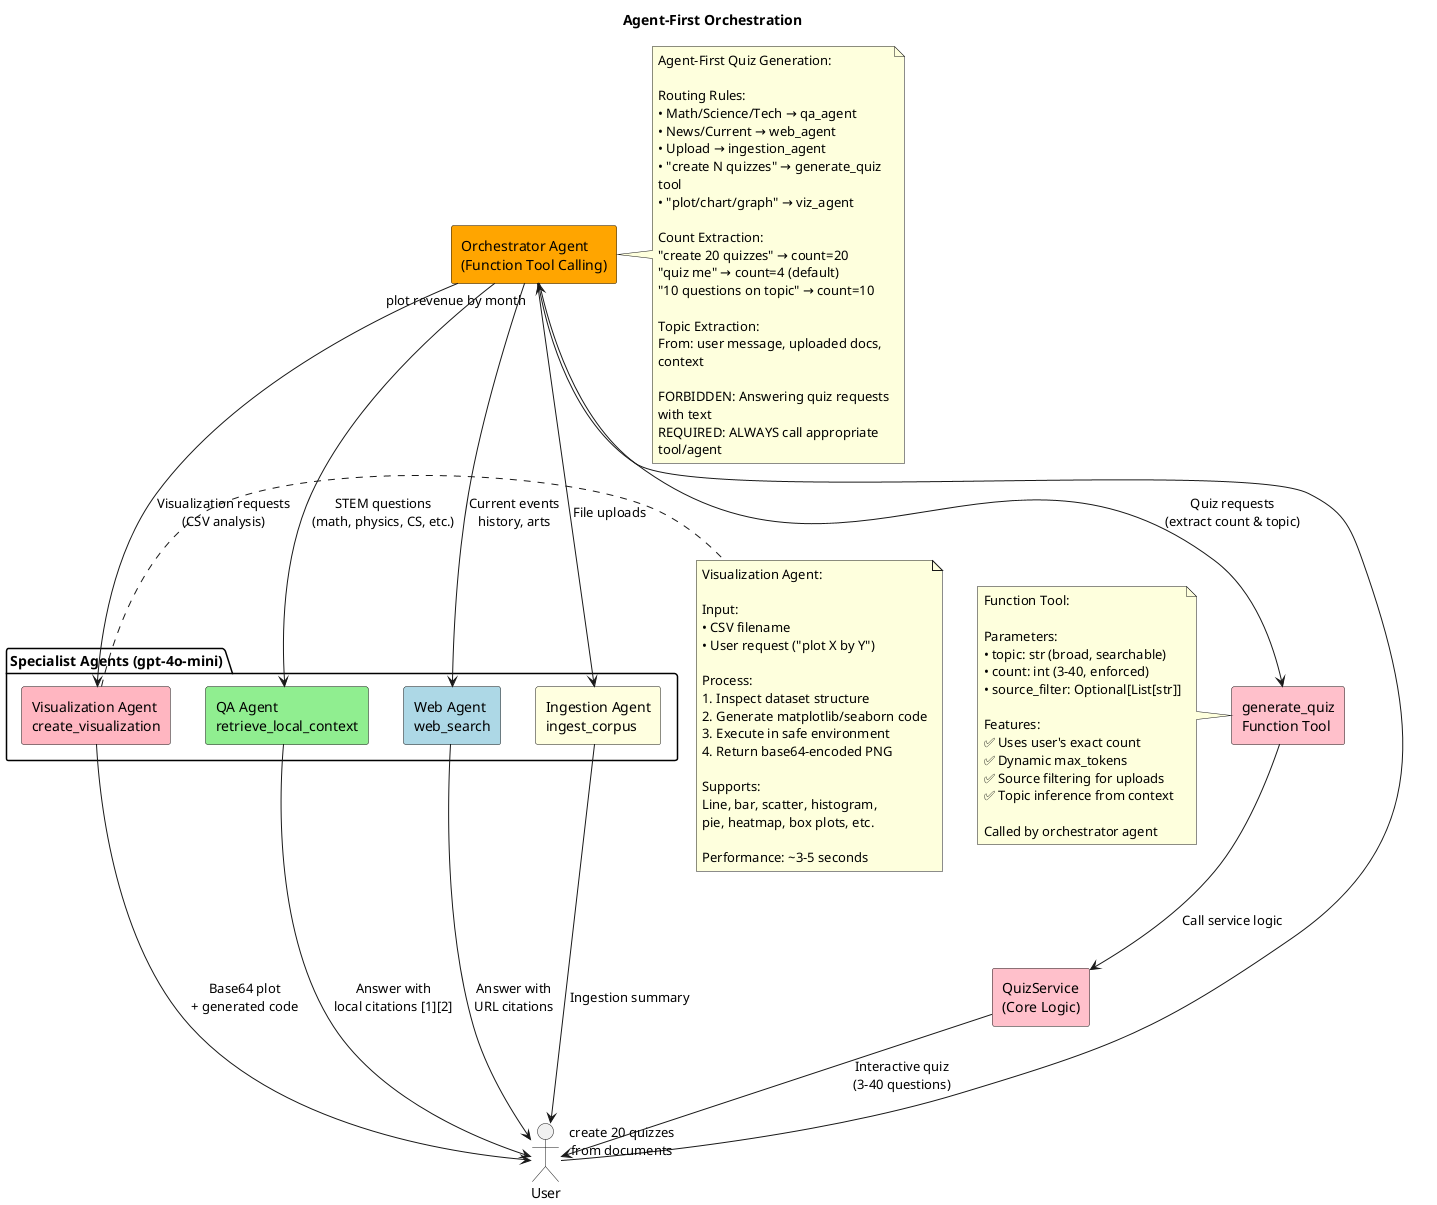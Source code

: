 @startuml
skinparam componentStyle rectangle
skinparam wrapWidth 240
title Agent-First Orchestration

package "Specialist Agents (gpt-4o-mini)" {
  component "QA Agent\nretrieve_local_context" as QAAgent #lightgreen
  component "Web Agent\nweb_search" as WebAgent #lightblue
  component "Visualization Agent\ncreate_visualization" as VizAgent #lightpink
  component "Ingestion Agent\ningest_corpus" as IngestionAgent #lightyellow
}

component "Orchestrator Agent\n(Function Tool Calling)" as Orchestrator #orange
component "generate_quiz\nFunction Tool" as QuizTool #pink
component "QuizService\n(Core Logic)" as QuizService #pink

actor User
User --> Orchestrator : "create 20 quizzes\nfrom documents"\n"plot revenue by month"

Orchestrator --> QAAgent : STEM questions\n(math, physics, CS, etc.)
Orchestrator --> WebAgent : Current events\nhistory, arts
Orchestrator --> IngestionAgent : File uploads
Orchestrator --> QuizTool : Quiz requests\n(extract count & topic)
Orchestrator --> VizAgent : Visualization requests\n(CSV analysis)
QuizTool --> QuizService : Call service logic

QAAgent --> User : Answer with\nlocal citations [1][2]
WebAgent --> User : Answer with\nURL citations
IngestionAgent --> User : Ingestion summary
QuizService --> User : Interactive quiz\n(3-40 questions)
VizAgent --> User : Base64 plot\n+ generated code

note right of Orchestrator
  Agent-First Quiz Generation:
  
  Routing Rules:
  • Math/Science/Tech → qa_agent
  • News/Current → web_agent
  • Upload → ingestion_agent
  • "create N quizzes" → generate_quiz tool
  • "plot/chart/graph" → viz_agent
  
  Count Extraction:
  "create 20 quizzes" → count=20
  "quiz me" → count=4 (default)
  "10 questions on topic" → count=10
  
  Topic Extraction:
  From: user message, uploaded docs, context
  
  FORBIDDEN: Answering quiz requests with text
  REQUIRED: ALWAYS call appropriate tool/agent
end note

note right of VizAgent
  Visualization Agent:
  
  Input:
  • CSV filename
  • User request ("plot X by Y")
  
  Process:
  1. Inspect dataset structure
  2. Generate matplotlib/seaborn code
  3. Execute in safe environment
  4. Return base64-encoded PNG
  
  Supports:
  Line, bar, scatter, histogram,
  pie, heatmap, box plots, etc.
  
  Performance: ~3-5 seconds
end note

note left of QuizTool
  Function Tool:
  
  Parameters:
  • topic: str (broad, searchable)
  • count: int (3-40, enforced)
  • source_filter: Optional[List[str]]
  
  Features:
  ✅ Uses user's exact count
  ✅ Dynamic max_tokens
  ✅ Source filtering for uploads
  ✅ Topic inference from context
  
  Called by orchestrator agent
end note

@enduml

@startuml
skinparam componentStyle rectangle
skinparam wrapWidth 240
title Quiz Generation with Source Filtering

actor Learner
component "Orchestrator Agent" as Orchestrator
component "generate_quiz Tool" as QuizTool
component "QuizService" as QuizService
component "Retriever" as Retriever
component "VectorStore" as VectorStore
component "OpenAI API\n(gpt-4o-mini)" as OpenAI
component "ProgressTracker" as ProgressTracker
database "LearnerProfile\n*.json" as Profile
folder "Uploaded Files" as UploadedFiles

Learner -> Orchestrator : "create 20 quizzes\nfrom uploaded document"
Orchestrator -> Orchestrator : Extract:\n• count=20\n• source_filter=["doc.pdf"]
Orchestrator -> QuizTool : Call tool with params
QuizTool -> QuizService : generate_quiz(topic, count, source_filter)

QuizService -> QuizService : Calculate max_tokens:\n(20 × 150) + 500 = 3500
QuizService -> Retriever : Find content\n+ source_filter
Retriever -> VectorStore : Search ONLY uploaded files\n(320x faster!)
VectorStore -> UploadedFiles : Filter by filename
VectorStore --> Retriever : Top chunks from uploads
Retriever --> QuizService : Relevant passages

QuizService -> OpenAI : Generate 20 questions\nmax_tokens=3500
OpenAI --> QuizService : Quiz with 20×4 choices
QuizService --> Orchestrator : Return quiz object
Orchestrator --> Learner : Display interactive quiz

Learner -> Orchestrator : Submit answers [0,2,1,3...]
Orchestrator -> QuizService : evaluate_quiz(quiz, answers)
QuizService -> QuizService : Grade answers
QuizService -> ProgressTracker : Update profile (score, topic)

ProgressTracker -> Profile : Load profile
ProgressTracker -> ProgressTracker : Calculate deltas based on score
ProgressTracker -> Profile : Save updated profile

QuizService --> Learner : Results + feedback\n+ explanations

note right of QuizService
  Dynamic Token Calculation:
  
  max_tokens = (num_questions × 150) + 500
  
  Examples:
  • 4 questions → 1,100 tokens
  • 20 questions → 3,500 tokens
  • 40 questions → 6,500 tokens
  
  Prevents JSON truncation!
end note

note left of VectorStore
  Source Filtering:
  
  Without filter:
  • Searches all 10,000 chunks
  • Old docs rank higher
  • Slower, less relevant
  
  With filter ["lecture9.pdf"]:
  • Searches only 31 chunks
  • 320x faster!
  • 100% relevance
  • Guaranteed from user's file
end note

note bottom of ProgressTracker
  Profile Updates Based on Score:
  
  ≥70% (Strong):
    +0.12 domain strength
    -0.08 domain struggle
    difficulty = "independent challenge"
  
  40-69% (Moderate):
    +0.06 domain strength
    no struggle change
    difficulty = "guided practice"
  
  <40% (Struggling):
    +0.02 domain strength
    +0.10 domain struggle
    difficulty = "foundational guidance"
  
  Also updates:
  • concepts_mastered[domain] += correct_count
  • total_time_minutes += (questions × 1.5)
  • next_topics based on weak areas
end note

@enduml

@startuml
skinparam componentStyle rectangle
skinparam wrapWidth 220
title Document Upload & Auto-Ingestion

actor User
component "Streamlit UI\n(Chat & Learn tab)" as UI
component "IngestionAgent" as IngestionAgent
component "IngestionPipeline" as Ingestion
component "Parsers\n(PDF, Markdown, TXT)" as Parsers
component "Chunker" as Chunker
component "EmbeddingClient\n(sentence-transformers)" as EmbeddingClient
component "VectorStore\n(with source tracking)" as VectorStore
component "ChunkJsonlStore" as ChunkStore
database "embeddings.npy" as EmbeddingsFile
database "metadata.json\n(includes source paths)" as MetadataFile
database "chunks.jsonl" as ChunksFile

User --> UI : Upload PDF in chat
UI -> UI : Store filename for filtering
User --> UI : Send first message
UI --> IngestionAgent : Auto-trigger ingestion
IngestionAgent --> Ingestion : ingest_file(pdf_path)
Ingestion --> Parsers : Parse PDF
Parsers --> Chunker : Extract text by page
Chunker --> Chunker : Create 500-token chunks\n80-token overlap
Chunker --> EmbeddingClient : Batch encode
EmbeddingClient --> VectorStore : Store vectors\n+ source metadata
VectorStore --> EmbeddingsFile : Append to numpy array
VectorStore --> MetadataFile : Save chunk IDs + sources
Ingestion --> ChunkStore : Save full chunks
ChunkStore --> ChunksFile : Append JSONL

IngestionAgent --> UI : Summary: N chunks indexed
UI --> User : "Ready! Try:\n'create 20 quizzes from this'"

note right of VectorStore
  Source Tracking:
  
  Each chunk metadata includes:
  • source_path: "data/uploads/lecture9.pdf"
  • filename: "lecture9.pdf"
  
  Enables source filtering:
  • Query with source_filter=["lecture9.pdf"]
  • Only searches matching chunks
  • 320x faster, 100% relevant
end note

note left of Chunker
  Smart chunking:
  • Preserves paragraphs
  • Maintains context with overlap
  • Tracks document metadata
  • Page numbers for citations
  • Source path for filtering
end note

note bottom of UI
  Simplified Workflow:
  
  1. Upload PDF in chat
  2. Say "create 20 quizzes from this"
  3. Take quiz immediately!
  
  Features:
  • Auto-ingestion on first message
  • Source filtering enabled
  • Interactive quiz interface
  • Markdown export available
end note

@enduml

@startuml
skinparam componentStyle rectangle
skinparam wrapWidth 240
title Data Visualization Workflow

actor User
component "Streamlit UI\n(Chat & Learn)" as UI
component "Orchestrator Agent" as Orchestrator
component "Visualization Agent" as VizAgent
component "OpenAI API\n(gpt-4o-mini)" as OpenAI
database "CSV Upload\n(data/uploads/*.csv)" as CSVFile

User --> UI : Upload CSV file
UI --> CSVFile : Save to disk
UI --> User : Show preview\n(columns, shape, first 5 rows)

User --> UI : "plot revenue by month"
UI --> Orchestrator : Natural language request
Orchestrator --> Orchestrator : Detect visualization\nkeywords (plot, chart, graph)
Orchestrator --> VizAgent : create_visualization(\ncsv_filename, user_request)

VizAgent --> CSVFile : Read CSV
VizAgent --> VizAgent : Inspect dataset:\n• columns & types\n• sample rows\n• summary stats

VizAgent --> OpenAI : Generate matplotlib code\nwith dataset context
OpenAI --> VizAgent : Python plotting code

VizAgent --> VizAgent : Execute code safely\n(restricted environment)
VizAgent --> VizAgent : Capture plot as\nbase64-encoded PNG

VizAgent --> Orchestrator : Return:\n• image_base64\n• code\n• success/error
Orchestrator --> UI : Display plot + code
UI --> User : Show visualization\n+ code expander

note right of VizAgent
  Dataset Inspection:
  
  Analyzes CSV to extract:
  • Column names & types
  • Numeric vs categorical
  • Sample rows (first 5)
  • Basic statistics (mean, min, max)
  • Value counts for categories
  
  Provides context to LLM for
  intelligent code generation
end note

note left of VizAgent
  Safe Execution:
  
  Restricted environment:
  • Limited imports (pandas, matplotlib, seaborn)
  • No file system access (except reading CSV)
  • No network access
  • No dangerous builtins (exec, eval, etc.)
  • Only safe operations allowed
  
  Returns:
  • Base64-encoded PNG (for display)
  • Generated Python code (for viewing)
  • Error message (if failed)
end note

note bottom of UI
  Supported Visualizations:
  
  • Line charts
  • Bar charts (single/grouped)
  • Scatter plots
  • Histograms
  • Pie charts
  • Heatmaps
  • Box plots
  
  Performance: ~3-5 seconds per plot
  
  Features:
  • Natural language requests
  • Code viewer (expandable)
  • Plot persistence in chat history
  • Multiple plots per session
end note

@enduml
